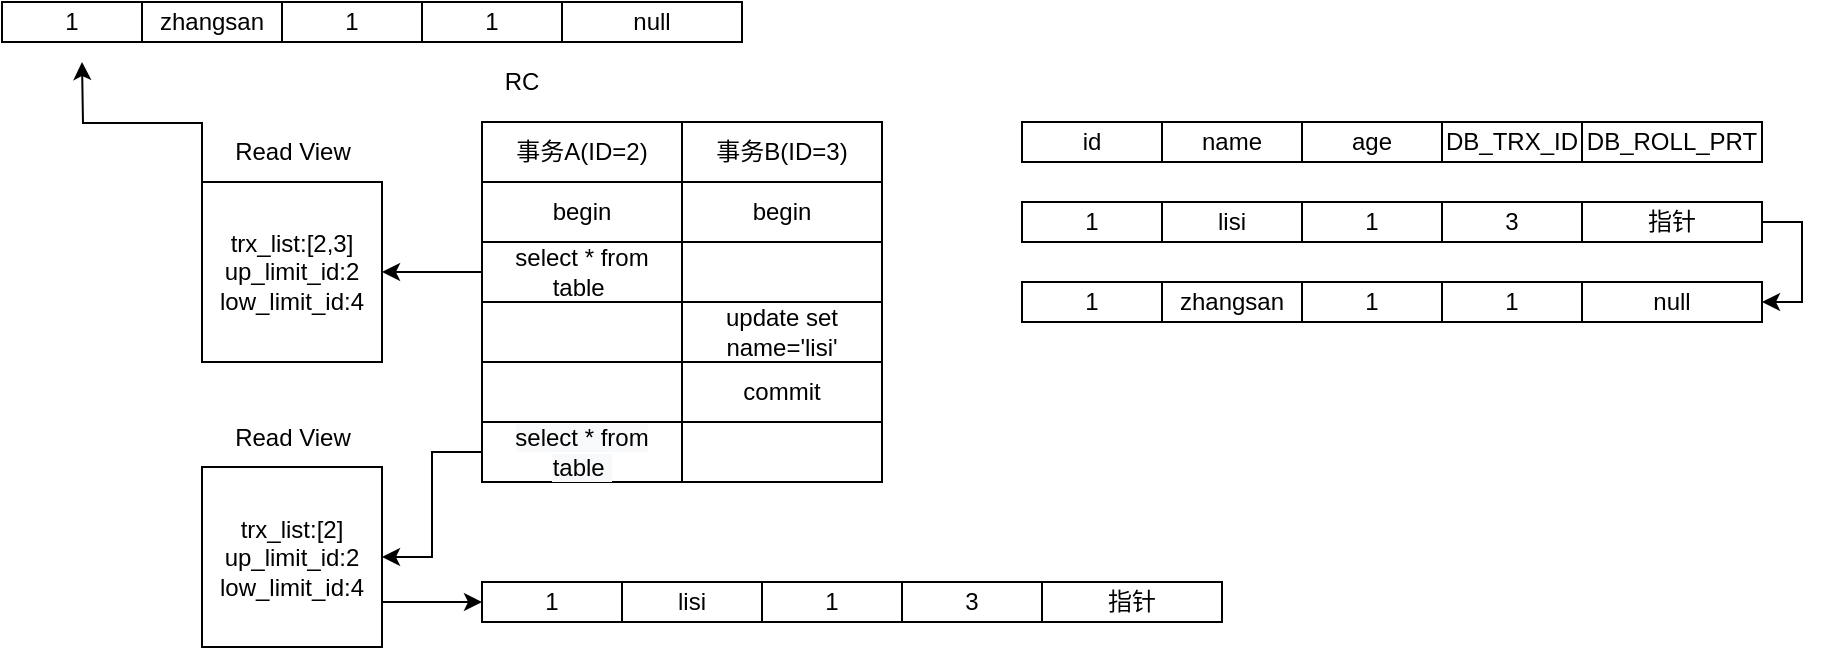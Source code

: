 <mxfile version="14.9.0" type="github">
  <diagram id="C8YNftxCyCK6WWOCfKER" name="第 1 页">
    <mxGraphModel dx="868" dy="450" grid="1" gridSize="10" guides="1" tooltips="1" connect="1" arrows="1" fold="1" page="1" pageScale="1" pageWidth="827" pageHeight="1169" math="0" shadow="0">
      <root>
        <mxCell id="0" />
        <mxCell id="1" parent="0" />
        <mxCell id="aTKB-XXKkXm_pOQav3Y9-1" value="事务A(ID=2)" style="rounded=0;whiteSpace=wrap;html=1;" vertex="1" parent="1">
          <mxGeometry x="330" y="90" width="100" height="30" as="geometry" />
        </mxCell>
        <mxCell id="aTKB-XXKkXm_pOQav3Y9-2" value="事务B(ID=3)" style="rounded=0;whiteSpace=wrap;html=1;" vertex="1" parent="1">
          <mxGeometry x="430" y="90" width="100" height="30" as="geometry" />
        </mxCell>
        <mxCell id="aTKB-XXKkXm_pOQav3Y9-3" value="begin" style="rounded=0;whiteSpace=wrap;html=1;" vertex="1" parent="1">
          <mxGeometry x="330" y="120" width="100" height="30" as="geometry" />
        </mxCell>
        <mxCell id="aTKB-XXKkXm_pOQav3Y9-4" value="begin" style="rounded=0;whiteSpace=wrap;html=1;" vertex="1" parent="1">
          <mxGeometry x="430" y="120" width="100" height="30" as="geometry" />
        </mxCell>
        <mxCell id="aTKB-XXKkXm_pOQav3Y9-30" style="edgeStyle=orthogonalEdgeStyle;rounded=0;orthogonalLoop=1;jettySize=auto;html=1;exitX=0;exitY=0.5;exitDx=0;exitDy=0;" edge="1" parent="1" source="aTKB-XXKkXm_pOQav3Y9-5">
          <mxGeometry relative="1" as="geometry">
            <mxPoint x="280" y="165" as="targetPoint" />
          </mxGeometry>
        </mxCell>
        <mxCell id="aTKB-XXKkXm_pOQav3Y9-5" value="select * from table&amp;nbsp;" style="rounded=0;whiteSpace=wrap;html=1;" vertex="1" parent="1">
          <mxGeometry x="330" y="150" width="100" height="30" as="geometry" />
        </mxCell>
        <mxCell id="aTKB-XXKkXm_pOQav3Y9-6" value="" style="rounded=0;whiteSpace=wrap;html=1;" vertex="1" parent="1">
          <mxGeometry x="430" y="150" width="100" height="30" as="geometry" />
        </mxCell>
        <mxCell id="aTKB-XXKkXm_pOQav3Y9-9" value="RC" style="text;html=1;strokeColor=none;fillColor=none;align=center;verticalAlign=middle;whiteSpace=wrap;rounded=0;" vertex="1" parent="1">
          <mxGeometry x="330" y="60" width="40" height="20" as="geometry" />
        </mxCell>
        <mxCell id="aTKB-XXKkXm_pOQav3Y9-10" value="id" style="rounded=0;whiteSpace=wrap;html=1;" vertex="1" parent="1">
          <mxGeometry x="600" y="90" width="70" height="20" as="geometry" />
        </mxCell>
        <mxCell id="aTKB-XXKkXm_pOQav3Y9-11" value="name" style="rounded=0;whiteSpace=wrap;html=1;" vertex="1" parent="1">
          <mxGeometry x="670" y="90" width="70" height="20" as="geometry" />
        </mxCell>
        <mxCell id="aTKB-XXKkXm_pOQav3Y9-12" value="age" style="rounded=0;whiteSpace=wrap;html=1;" vertex="1" parent="1">
          <mxGeometry x="740" y="90" width="70" height="20" as="geometry" />
        </mxCell>
        <mxCell id="aTKB-XXKkXm_pOQav3Y9-13" value="DB_TRX_ID" style="rounded=0;whiteSpace=wrap;html=1;" vertex="1" parent="1">
          <mxGeometry x="810" y="90" width="70" height="20" as="geometry" />
        </mxCell>
        <mxCell id="aTKB-XXKkXm_pOQav3Y9-14" value="DB_ROLL_PRT" style="rounded=0;whiteSpace=wrap;html=1;" vertex="1" parent="1">
          <mxGeometry x="880" y="90" width="90" height="20" as="geometry" />
        </mxCell>
        <mxCell id="aTKB-XXKkXm_pOQav3Y9-15" value="1" style="rounded=0;whiteSpace=wrap;html=1;" vertex="1" parent="1">
          <mxGeometry x="600" y="170" width="70" height="20" as="geometry" />
        </mxCell>
        <mxCell id="aTKB-XXKkXm_pOQav3Y9-16" value="zhangsan" style="rounded=0;whiteSpace=wrap;html=1;" vertex="1" parent="1">
          <mxGeometry x="670" y="170" width="70" height="20" as="geometry" />
        </mxCell>
        <mxCell id="aTKB-XXKkXm_pOQav3Y9-17" value="1" style="rounded=0;whiteSpace=wrap;html=1;" vertex="1" parent="1">
          <mxGeometry x="740" y="170" width="70" height="20" as="geometry" />
        </mxCell>
        <mxCell id="aTKB-XXKkXm_pOQav3Y9-18" value="1" style="rounded=0;whiteSpace=wrap;html=1;" vertex="1" parent="1">
          <mxGeometry x="810" y="170" width="70" height="20" as="geometry" />
        </mxCell>
        <mxCell id="aTKB-XXKkXm_pOQav3Y9-19" value="null" style="rounded=0;whiteSpace=wrap;html=1;" vertex="1" parent="1">
          <mxGeometry x="880" y="170" width="90" height="20" as="geometry" />
        </mxCell>
        <mxCell id="aTKB-XXKkXm_pOQav3Y9-38" style="edgeStyle=orthogonalEdgeStyle;rounded=0;orthogonalLoop=1;jettySize=auto;html=1;exitX=0;exitY=0;exitDx=0;exitDy=0;" edge="1" parent="1" source="aTKB-XXKkXm_pOQav3Y9-29">
          <mxGeometry relative="1" as="geometry">
            <mxPoint x="130" y="60" as="targetPoint" />
          </mxGeometry>
        </mxCell>
        <mxCell id="aTKB-XXKkXm_pOQav3Y9-29" value="trx_list:[2,3]&lt;br&gt;up_limit_id:2&lt;br&gt;low_limit_id:4" style="whiteSpace=wrap;html=1;aspect=fixed;" vertex="1" parent="1">
          <mxGeometry x="190" y="120" width="90" height="90" as="geometry" />
        </mxCell>
        <mxCell id="aTKB-XXKkXm_pOQav3Y9-31" value="Read View" style="text;html=1;strokeColor=none;fillColor=none;align=center;verticalAlign=middle;whiteSpace=wrap;rounded=0;" vertex="1" parent="1">
          <mxGeometry x="202.5" y="97.5" width="65" height="15" as="geometry" />
        </mxCell>
        <mxCell id="aTKB-XXKkXm_pOQav3Y9-32" value="1" style="rounded=0;whiteSpace=wrap;html=1;" vertex="1" parent="1">
          <mxGeometry x="90" y="30" width="70" height="20" as="geometry" />
        </mxCell>
        <mxCell id="aTKB-XXKkXm_pOQav3Y9-33" value="zhangsan" style="rounded=0;whiteSpace=wrap;html=1;" vertex="1" parent="1">
          <mxGeometry x="160" y="30" width="70" height="20" as="geometry" />
        </mxCell>
        <mxCell id="aTKB-XXKkXm_pOQav3Y9-34" value="1" style="rounded=0;whiteSpace=wrap;html=1;" vertex="1" parent="1">
          <mxGeometry x="230" y="30" width="70" height="20" as="geometry" />
        </mxCell>
        <mxCell id="aTKB-XXKkXm_pOQav3Y9-35" value="1" style="rounded=0;whiteSpace=wrap;html=1;" vertex="1" parent="1">
          <mxGeometry x="300" y="30" width="70" height="20" as="geometry" />
        </mxCell>
        <mxCell id="aTKB-XXKkXm_pOQav3Y9-36" value="null" style="rounded=0;whiteSpace=wrap;html=1;" vertex="1" parent="1">
          <mxGeometry x="370" y="30" width="90" height="20" as="geometry" />
        </mxCell>
        <mxCell id="aTKB-XXKkXm_pOQav3Y9-39" value="" style="rounded=0;whiteSpace=wrap;html=1;" vertex="1" parent="1">
          <mxGeometry x="330" y="180" width="100" height="30" as="geometry" />
        </mxCell>
        <mxCell id="aTKB-XXKkXm_pOQav3Y9-40" value="update set name=&#39;lisi&#39;" style="rounded=0;whiteSpace=wrap;html=1;" vertex="1" parent="1">
          <mxGeometry x="430" y="180" width="100" height="30" as="geometry" />
        </mxCell>
        <mxCell id="aTKB-XXKkXm_pOQav3Y9-41" value="" style="rounded=0;whiteSpace=wrap;html=1;" vertex="1" parent="1">
          <mxGeometry x="330" y="210" width="100" height="30" as="geometry" />
        </mxCell>
        <mxCell id="aTKB-XXKkXm_pOQav3Y9-42" value="commit" style="rounded=0;whiteSpace=wrap;html=1;" vertex="1" parent="1">
          <mxGeometry x="430" y="210" width="100" height="30" as="geometry" />
        </mxCell>
        <mxCell id="aTKB-XXKkXm_pOQav3Y9-47" style="edgeStyle=orthogonalEdgeStyle;rounded=0;orthogonalLoop=1;jettySize=auto;html=1;exitX=0;exitY=0.5;exitDx=0;exitDy=0;entryX=1;entryY=0.5;entryDx=0;entryDy=0;" edge="1" parent="1" source="aTKB-XXKkXm_pOQav3Y9-43" target="aTKB-XXKkXm_pOQav3Y9-45">
          <mxGeometry relative="1" as="geometry" />
        </mxCell>
        <mxCell id="aTKB-XXKkXm_pOQav3Y9-43" value="&#xa;&#xa;&lt;span style=&quot;color: rgb(0, 0, 0); font-family: helvetica; font-size: 12px; font-style: normal; font-weight: 400; letter-spacing: normal; text-align: center; text-indent: 0px; text-transform: none; word-spacing: 0px; background-color: rgb(248, 249, 250); display: inline; float: none;&quot;&gt;select * from table&amp;nbsp;&lt;/span&gt;&#xa;&#xa;" style="rounded=0;whiteSpace=wrap;html=1;" vertex="1" parent="1">
          <mxGeometry x="330" y="240" width="100" height="30" as="geometry" />
        </mxCell>
        <mxCell id="aTKB-XXKkXm_pOQav3Y9-44" value="" style="rounded=0;whiteSpace=wrap;html=1;" vertex="1" parent="1">
          <mxGeometry x="430" y="240" width="100" height="30" as="geometry" />
        </mxCell>
        <mxCell id="aTKB-XXKkXm_pOQav3Y9-59" style="edgeStyle=orthogonalEdgeStyle;rounded=0;orthogonalLoop=1;jettySize=auto;html=1;exitX=1;exitY=0.75;exitDx=0;exitDy=0;" edge="1" parent="1" source="aTKB-XXKkXm_pOQav3Y9-45" target="aTKB-XXKkXm_pOQav3Y9-54">
          <mxGeometry relative="1" as="geometry" />
        </mxCell>
        <mxCell id="aTKB-XXKkXm_pOQav3Y9-45" value="trx_list:[2]&lt;br&gt;up_limit_id:2&lt;br&gt;low_limit_id:4" style="whiteSpace=wrap;html=1;aspect=fixed;" vertex="1" parent="1">
          <mxGeometry x="190" y="262.5" width="90" height="90" as="geometry" />
        </mxCell>
        <mxCell id="aTKB-XXKkXm_pOQav3Y9-46" value="Read View" style="text;html=1;strokeColor=none;fillColor=none;align=center;verticalAlign=middle;whiteSpace=wrap;rounded=0;" vertex="1" parent="1">
          <mxGeometry x="202.5" y="240" width="65" height="15" as="geometry" />
        </mxCell>
        <mxCell id="aTKB-XXKkXm_pOQav3Y9-48" value="1" style="rounded=0;whiteSpace=wrap;html=1;" vertex="1" parent="1">
          <mxGeometry x="600" y="130" width="70" height="20" as="geometry" />
        </mxCell>
        <mxCell id="aTKB-XXKkXm_pOQav3Y9-49" value="lisi" style="rounded=0;whiteSpace=wrap;html=1;" vertex="1" parent="1">
          <mxGeometry x="670" y="130" width="70" height="20" as="geometry" />
        </mxCell>
        <mxCell id="aTKB-XXKkXm_pOQav3Y9-50" value="1" style="rounded=0;whiteSpace=wrap;html=1;" vertex="1" parent="1">
          <mxGeometry x="740" y="130" width="70" height="20" as="geometry" />
        </mxCell>
        <mxCell id="aTKB-XXKkXm_pOQav3Y9-51" value="3" style="rounded=0;whiteSpace=wrap;html=1;" vertex="1" parent="1">
          <mxGeometry x="810" y="130" width="70" height="20" as="geometry" />
        </mxCell>
        <mxCell id="aTKB-XXKkXm_pOQav3Y9-53" style="edgeStyle=orthogonalEdgeStyle;rounded=0;orthogonalLoop=1;jettySize=auto;html=1;exitX=1;exitY=0.5;exitDx=0;exitDy=0;entryX=1;entryY=0.5;entryDx=0;entryDy=0;" edge="1" parent="1" source="aTKB-XXKkXm_pOQav3Y9-52" target="aTKB-XXKkXm_pOQav3Y9-19">
          <mxGeometry relative="1" as="geometry" />
        </mxCell>
        <mxCell id="aTKB-XXKkXm_pOQav3Y9-52" value="指针" style="rounded=0;whiteSpace=wrap;html=1;" vertex="1" parent="1">
          <mxGeometry x="880" y="130" width="90" height="20" as="geometry" />
        </mxCell>
        <mxCell id="aTKB-XXKkXm_pOQav3Y9-54" value="1" style="rounded=0;whiteSpace=wrap;html=1;" vertex="1" parent="1">
          <mxGeometry x="330" y="320" width="70" height="20" as="geometry" />
        </mxCell>
        <mxCell id="aTKB-XXKkXm_pOQav3Y9-55" value="lisi" style="rounded=0;whiteSpace=wrap;html=1;" vertex="1" parent="1">
          <mxGeometry x="400" y="320" width="70" height="20" as="geometry" />
        </mxCell>
        <mxCell id="aTKB-XXKkXm_pOQav3Y9-56" value="1" style="rounded=0;whiteSpace=wrap;html=1;" vertex="1" parent="1">
          <mxGeometry x="470" y="320" width="70" height="20" as="geometry" />
        </mxCell>
        <mxCell id="aTKB-XXKkXm_pOQav3Y9-57" value="3" style="rounded=0;whiteSpace=wrap;html=1;" vertex="1" parent="1">
          <mxGeometry x="540" y="320" width="70" height="20" as="geometry" />
        </mxCell>
        <mxCell id="aTKB-XXKkXm_pOQav3Y9-58" value="指针" style="rounded=0;whiteSpace=wrap;html=1;" vertex="1" parent="1">
          <mxGeometry x="610" y="320" width="90" height="20" as="geometry" />
        </mxCell>
      </root>
    </mxGraphModel>
  </diagram>
</mxfile>
